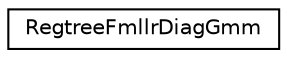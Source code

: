 digraph "Graphical Class Hierarchy"
{
  edge [fontname="Helvetica",fontsize="10",labelfontname="Helvetica",labelfontsize="10"];
  node [fontname="Helvetica",fontsize="10",shape=record];
  rankdir="LR";
  Node0 [label="RegtreeFmllrDiagGmm",height=0.2,width=0.4,color="black", fillcolor="white", style="filled",URL="$classkaldi_1_1RegtreeFmllrDiagGmm.html",tooltip="An FMLLR (feature-space MLLR) transformation, also called CMLLR (constrained MLLR) is an affine trans..."];
}
